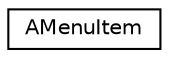 digraph "Graphical Class Hierarchy"
{
 // LATEX_PDF_SIZE
  edge [fontname="Helvetica",fontsize="10",labelfontname="Helvetica",labelfontsize="10"];
  node [fontname="Helvetica",fontsize="10",shape=record];
  rankdir="LR";
  Node0 [label="AMenuItem",height=0.2,width=0.4,color="black", fillcolor="white", style="filled",URL="$structAMenuItem.html",tooltip=" "];
}
